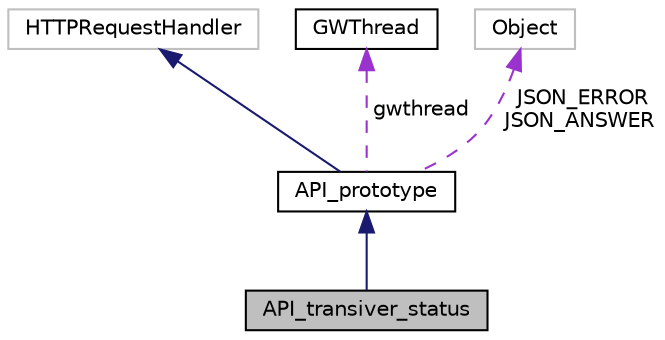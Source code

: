 digraph "API_transiver_status"
{
  edge [fontname="Helvetica",fontsize="10",labelfontname="Helvetica",labelfontsize="10"];
  node [fontname="Helvetica",fontsize="10",shape=record];
  Node3 [label="API_transiver_status",height=0.2,width=0.4,color="black", fillcolor="grey75", style="filled", fontcolor="black"];
  Node4 -> Node3 [dir="back",color="midnightblue",fontsize="10",style="solid"];
  Node4 [label="API_prototype",height=0.2,width=0.4,color="black", fillcolor="white", style="filled",URL="$classAPI__prototype.html"];
  Node5 -> Node4 [dir="back",color="midnightblue",fontsize="10",style="solid"];
  Node5 [label="HTTPRequestHandler",height=0.2,width=0.4,color="grey75", fillcolor="white", style="filled"];
  Node6 -> Node4 [dir="back",color="darkorchid3",fontsize="10",style="dashed",label=" gwthread" ];
  Node6 [label="GWThread",height=0.2,width=0.4,color="black", fillcolor="white", style="filled",URL="$classGWThread.html",tooltip="Поток шлюза "];
  Node7 -> Node4 [dir="back",color="darkorchid3",fontsize="10",style="dashed",label=" JSON_ERROR\nJSON_ANSWER" ];
  Node7 [label="Object",height=0.2,width=0.4,color="grey75", fillcolor="white", style="filled"];
}

